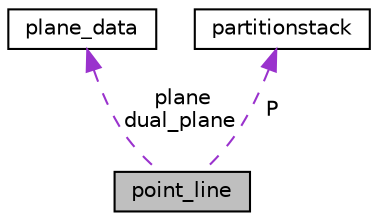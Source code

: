 digraph "point_line"
{
  edge [fontname="Helvetica",fontsize="10",labelfontname="Helvetica",labelfontsize="10"];
  node [fontname="Helvetica",fontsize="10",shape=record];
  Node1 [label="point_line",height=0.2,width=0.4,color="black", fillcolor="grey75", style="filled", fontcolor="black"];
  Node2 -> Node1 [dir="back",color="darkorchid3",fontsize="10",style="dashed",label=" plane\ndual_plane" ,fontname="Helvetica"];
  Node2 [label="plane_data",height=0.2,width=0.4,color="black", fillcolor="white", style="filled",URL="$d2/de5/structplane__data.html"];
  Node3 -> Node1 [dir="back",color="darkorchid3",fontsize="10",style="dashed",label=" P" ,fontname="Helvetica"];
  Node3 [label="partitionstack",height=0.2,width=0.4,color="black", fillcolor="white", style="filled",URL="$d3/d87/classpartitionstack.html"];
}
